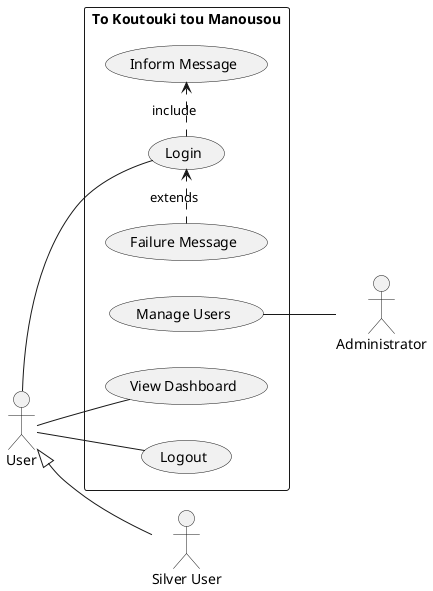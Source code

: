 @startuml

left to right direction

actor "User" as usr
actor "Silver User" as s_usr
actor "Administrator" as admin

rectangle "To Koutouki tou Manousou" {
  usecase "Login" as UC1
  usecase "View Dashboard" as UC2
  usecase "Logout" as UC3
  usecase "Manage Users" as UC4
  usecase "Inform Message" as UC5
  usecase "Failure Message" as UC6
}

usr -- UC1
usr -- UC2
usr -- UC3
admin -up- UC4

UC1 .> UC5 : include
UC6 .> UC1 : extends

usr <|-- s_usr



















@enduml
